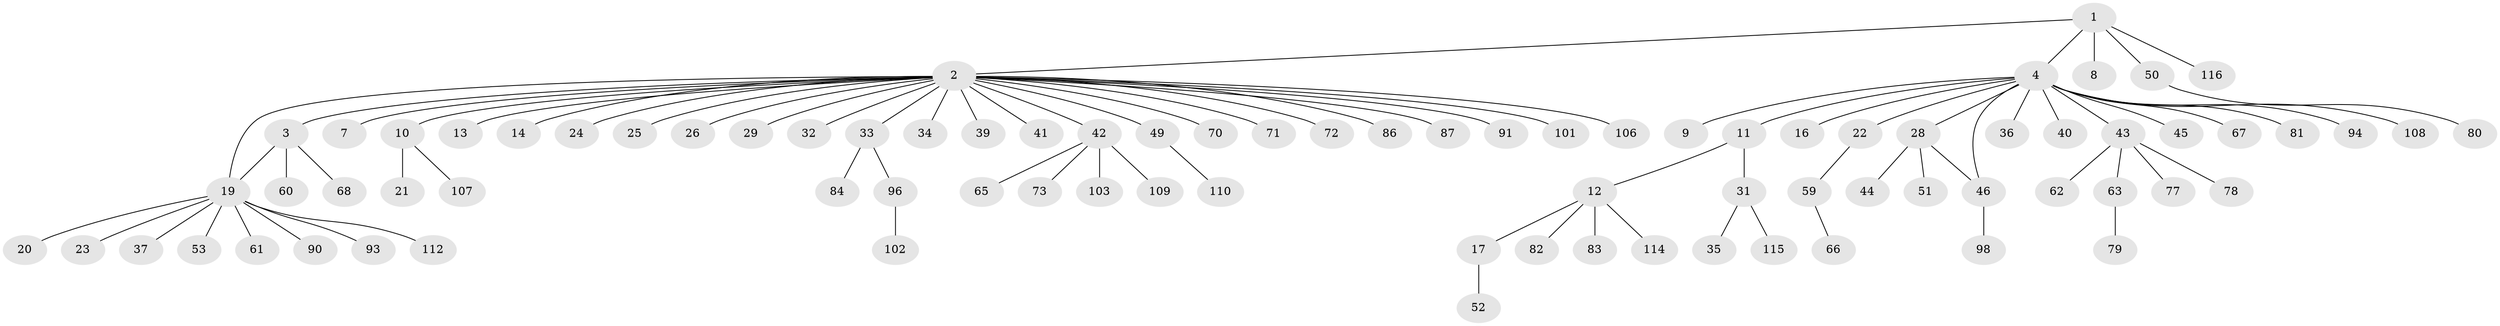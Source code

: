 // original degree distribution, {5: 0.02586206896551724, 23: 0.008620689655172414, 4: 0.04310344827586207, 15: 0.008620689655172414, 2: 0.25, 1: 0.6120689655172413, 3: 0.02586206896551724, 11: 0.008620689655172414, 6: 0.017241379310344827}
// Generated by graph-tools (version 1.1) at 2025/41/03/06/25 10:41:51]
// undirected, 85 vertices, 86 edges
graph export_dot {
graph [start="1"]
  node [color=gray90,style=filled];
  1 [super="+30"];
  2 [super="+5"];
  3 [super="+18"];
  4 [super="+6"];
  7 [super="+54"];
  8;
  9;
  10 [super="+15"];
  11 [super="+76"];
  12 [super="+27"];
  13;
  14 [super="+58"];
  16;
  17 [super="+95"];
  19 [super="+55"];
  20;
  21;
  22 [super="+48"];
  23 [super="+38"];
  24;
  25;
  26;
  28 [super="+64"];
  29;
  31 [super="+88"];
  32 [super="+100"];
  33 [super="+105"];
  34;
  35 [super="+57"];
  36;
  37;
  39 [super="+75"];
  40;
  41 [super="+47"];
  42 [super="+56"];
  43 [super="+92"];
  44 [super="+89"];
  45;
  46 [super="+85"];
  49;
  50 [super="+74"];
  51;
  52;
  53;
  59;
  60 [super="+111"];
  61;
  62;
  63;
  65;
  66;
  67 [super="+69"];
  68 [super="+99"];
  70;
  71 [super="+104"];
  72;
  73;
  77;
  78;
  79;
  80;
  81;
  82;
  83;
  84;
  86;
  87 [super="+97"];
  90;
  91;
  93;
  94;
  96;
  98;
  101;
  102 [super="+113"];
  103;
  106;
  107;
  108;
  109;
  110;
  112;
  114;
  115;
  116;
  1 -- 2;
  1 -- 4;
  1 -- 8;
  1 -- 116;
  1 -- 50;
  2 -- 3;
  2 -- 7;
  2 -- 10;
  2 -- 13;
  2 -- 14;
  2 -- 24;
  2 -- 25;
  2 -- 26;
  2 -- 29;
  2 -- 32;
  2 -- 34;
  2 -- 39;
  2 -- 41;
  2 -- 42;
  2 -- 49;
  2 -- 70;
  2 -- 72;
  2 -- 87;
  2 -- 91;
  2 -- 101;
  2 -- 106;
  2 -- 33;
  2 -- 19;
  2 -- 86;
  2 -- 71;
  3 -- 19;
  3 -- 68;
  3 -- 60;
  4 -- 9;
  4 -- 11;
  4 -- 16;
  4 -- 22;
  4 -- 28;
  4 -- 40;
  4 -- 43;
  4 -- 45;
  4 -- 46;
  4 -- 67;
  4 -- 81;
  4 -- 94;
  4 -- 108;
  4 -- 36;
  10 -- 107;
  10 -- 21;
  11 -- 12;
  11 -- 31;
  12 -- 17;
  12 -- 82;
  12 -- 114;
  12 -- 83;
  17 -- 52;
  19 -- 20;
  19 -- 23;
  19 -- 37;
  19 -- 53;
  19 -- 61;
  19 -- 90;
  19 -- 93;
  19 -- 112;
  22 -- 59;
  28 -- 44;
  28 -- 51;
  28 -- 46;
  31 -- 35;
  31 -- 115;
  33 -- 84;
  33 -- 96;
  42 -- 65;
  42 -- 73;
  42 -- 103;
  42 -- 109;
  43 -- 62;
  43 -- 63;
  43 -- 77;
  43 -- 78;
  46 -- 98;
  49 -- 110;
  50 -- 80;
  59 -- 66;
  63 -- 79;
  96 -- 102;
}
